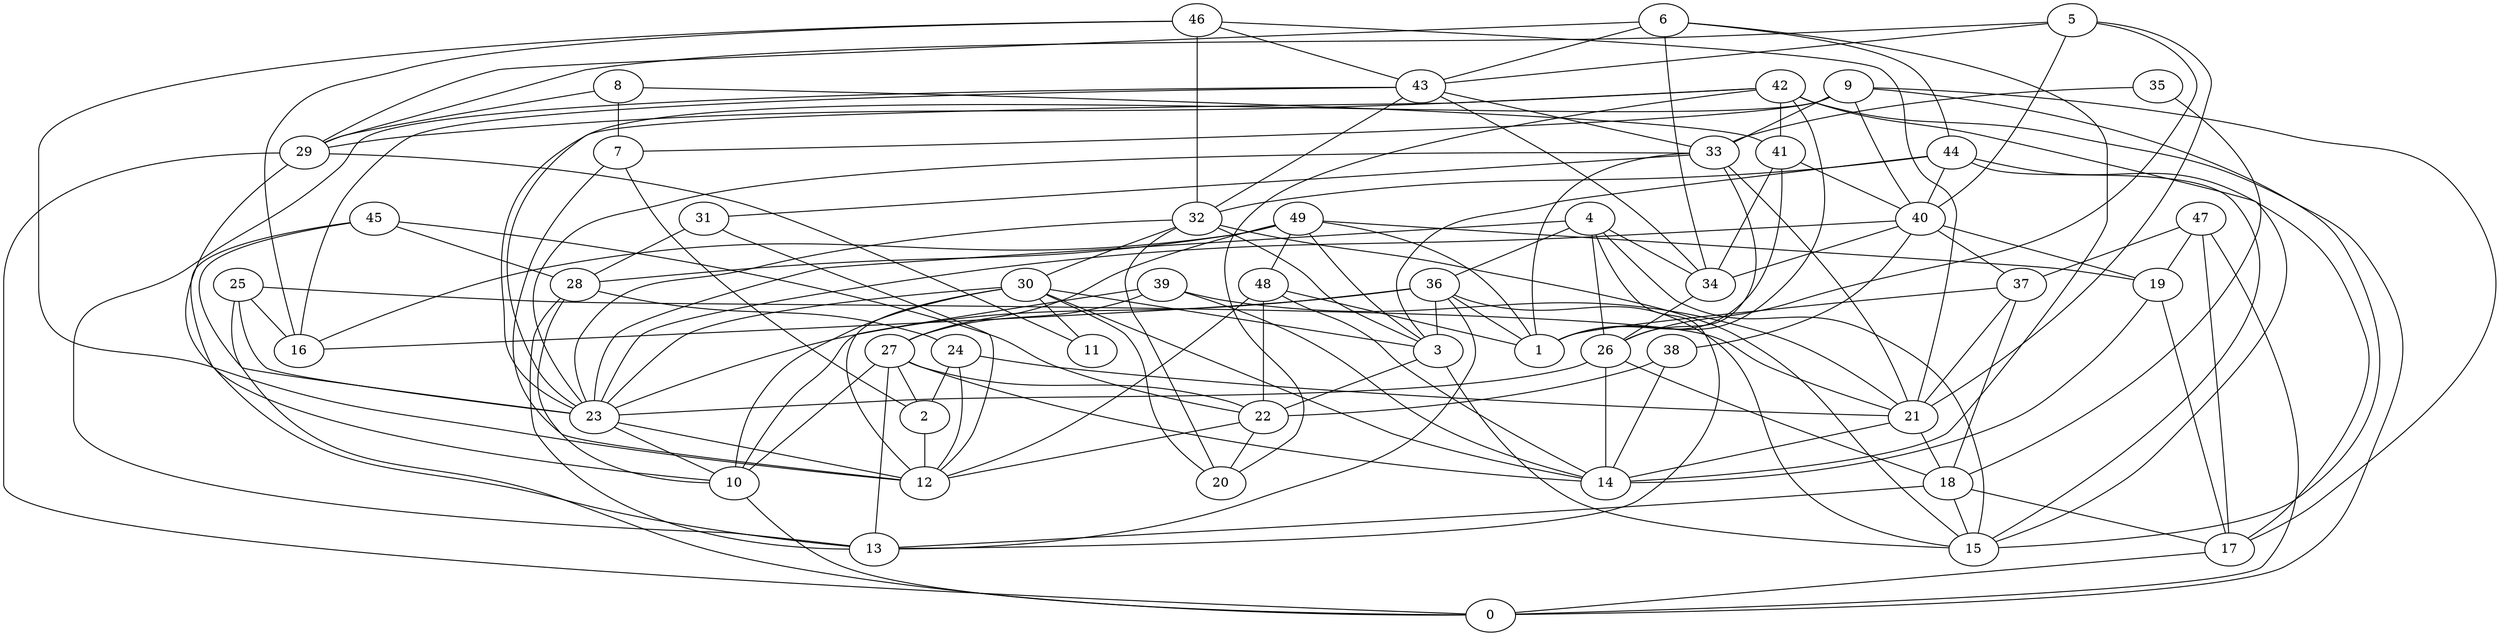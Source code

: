 digraph GG_graph {

subgraph G_graph {
edge [color = black]
"31" -> "12" [dir = none]
"48" -> "22" [dir = none]
"48" -> "12" [dir = none]
"48" -> "1" [dir = none]
"4" -> "15" [dir = none]
"4" -> "23" [dir = none]
"4" -> "13" [dir = none]
"4" -> "34" [dir = none]
"45" -> "28" [dir = none]
"45" -> "23" [dir = none]
"45" -> "13" [dir = none]
"6" -> "43" [dir = none]
"6" -> "29" [dir = none]
"6" -> "14" [dir = none]
"30" -> "23" [dir = none]
"30" -> "14" [dir = none]
"30" -> "20" [dir = none]
"30" -> "12" [dir = none]
"30" -> "11" [dir = none]
"49" -> "19" [dir = none]
"49" -> "1" [dir = none]
"42" -> "20" [dir = none]
"42" -> "1" [dir = none]
"42" -> "15" [dir = none]
"42" -> "0" [dir = none]
"42" -> "23" [dir = none]
"24" -> "21" [dir = none]
"24" -> "2" [dir = none]
"25" -> "23" [dir = none]
"25" -> "21" [dir = none]
"44" -> "40" [dir = none]
"44" -> "32" [dir = none]
"44" -> "3" [dir = none]
"44" -> "17" [dir = none]
"8" -> "41" [dir = none]
"8" -> "7" [dir = none]
"8" -> "29" [dir = none]
"38" -> "14" [dir = none]
"38" -> "22" [dir = none]
"33" -> "1" [dir = none]
"33" -> "23" [dir = none]
"33" -> "21" [dir = none]
"33" -> "31" [dir = none]
"39" -> "21" [dir = none]
"39" -> "14" [dir = none]
"39" -> "10" [dir = none]
"29" -> "11" [dir = none]
"29" -> "10" [dir = none]
"9" -> "40" [dir = none]
"9" -> "33" [dir = none]
"9" -> "7" [dir = none]
"40" -> "38" [dir = none]
"40" -> "34" [dir = none]
"40" -> "37" [dir = none]
"40" -> "23" [dir = none]
"22" -> "20" [dir = none]
"10" -> "0" [dir = none]
"7" -> "2" [dir = none]
"7" -> "12" [dir = none]
"41" -> "34" [dir = none]
"28" -> "24" [dir = none]
"28" -> "13" [dir = none]
"46" -> "21" [dir = none]
"46" -> "32" [dir = none]
"43" -> "16" [dir = none]
"43" -> "13" [dir = none]
"36" -> "15" [dir = none]
"36" -> "1" [dir = none]
"36" -> "13" [dir = none]
"36" -> "16" [dir = none]
"37" -> "21" [dir = none]
"37" -> "1" [dir = none]
"37" -> "18" [dir = none]
"27" -> "13" [dir = none]
"27" -> "10" [dir = none]
"27" -> "14" [dir = none]
"35" -> "33" [dir = none]
"35" -> "18" [dir = none]
"47" -> "17" [dir = none]
"47" -> "19" [dir = none]
"47" -> "37" [dir = none]
"47" -> "0" [dir = none]
"19" -> "14" [dir = none]
"34" -> "26" [dir = none]
"26" -> "18" [dir = none]
"26" -> "14" [dir = none]
"32" -> "3" [dir = none]
"32" -> "30" [dir = none]
"32" -> "20" [dir = none]
"32" -> "15" [dir = none]
"23" -> "10" [dir = none]
"23" -> "12" [dir = none]
"21" -> "14" [dir = none]
"21" -> "18" [dir = none]
"5" -> "43" [dir = none]
"5" -> "21" [dir = none]
"5" -> "29" [dir = none]
"5" -> "40" [dir = none]
"3" -> "15" [dir = none]
"41" -> "1" [dir = none]
"29" -> "0" [dir = none]
"28" -> "10" [dir = none]
"49" -> "27" [dir = none]
"26" -> "23" [dir = none]
"19" -> "17" [dir = none]
"43" -> "33" [dir = none]
"2" -> "12" [dir = none]
"25" -> "0" [dir = none]
"27" -> "22" [dir = none]
"33" -> "26" [dir = none]
"48" -> "14" [dir = none]
"27" -> "2" [dir = none]
"6" -> "44" [dir = none]
"24" -> "12" [dir = none]
"18" -> "15" [dir = none]
"46" -> "12" [dir = none]
"9" -> "15" [dir = none]
"30" -> "3" [dir = none]
"31" -> "28" [dir = none]
"39" -> "27" [dir = none]
"49" -> "3" [dir = none]
"43" -> "32" [dir = none]
"49" -> "16" [dir = none]
"4" -> "26" [dir = none]
"18" -> "13" [dir = none]
"25" -> "16" [dir = none]
"18" -> "17" [dir = none]
"36" -> "3" [dir = none]
"32" -> "23" [dir = none]
"6" -> "34" [dir = none]
"22" -> "12" [dir = none]
"41" -> "40" [dir = none]
"30" -> "10" [dir = none]
"45" -> "22" [dir = none]
"46" -> "43" [dir = none]
"5" -> "26" [dir = none]
"49" -> "28" [dir = none]
"43" -> "34" [dir = none]
"40" -> "19" [dir = none]
"49" -> "48" [dir = none]
"4" -> "36" [dir = none]
"9" -> "23" [dir = none]
"42" -> "29" [dir = none]
"46" -> "16" [dir = none]
"9" -> "17" [dir = none]
"36" -> "23" [dir = none]
"17" -> "0" [dir = none]
"3" -> "22" [dir = none]
"42" -> "41" [dir = none]
"44" -> "15" [dir = none]
}

}
